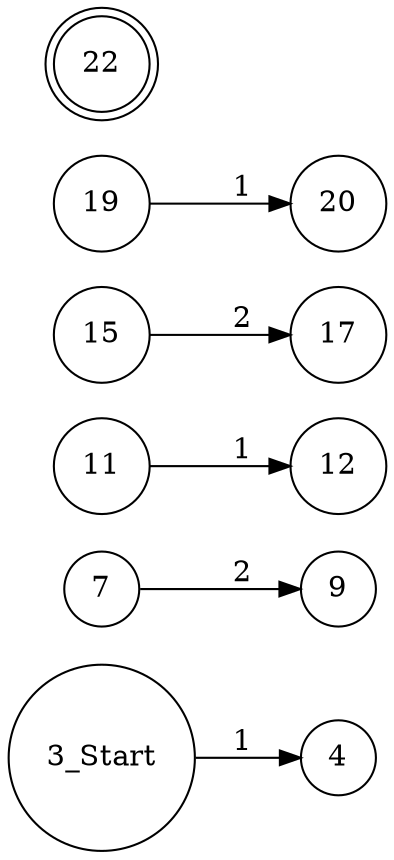 digraph nfa
{
rankdir = LR
node [shape = circle];
3[shape = circle, label = "3_Start"]
3 -> 4 [label = "1"]

7 -> 9 [label = "2"]

11 -> 12 [label = "1"]

15 -> 17 [label = "2"]

19 -> 20 [label = "1"]

22[shape = doublecircle]
}
